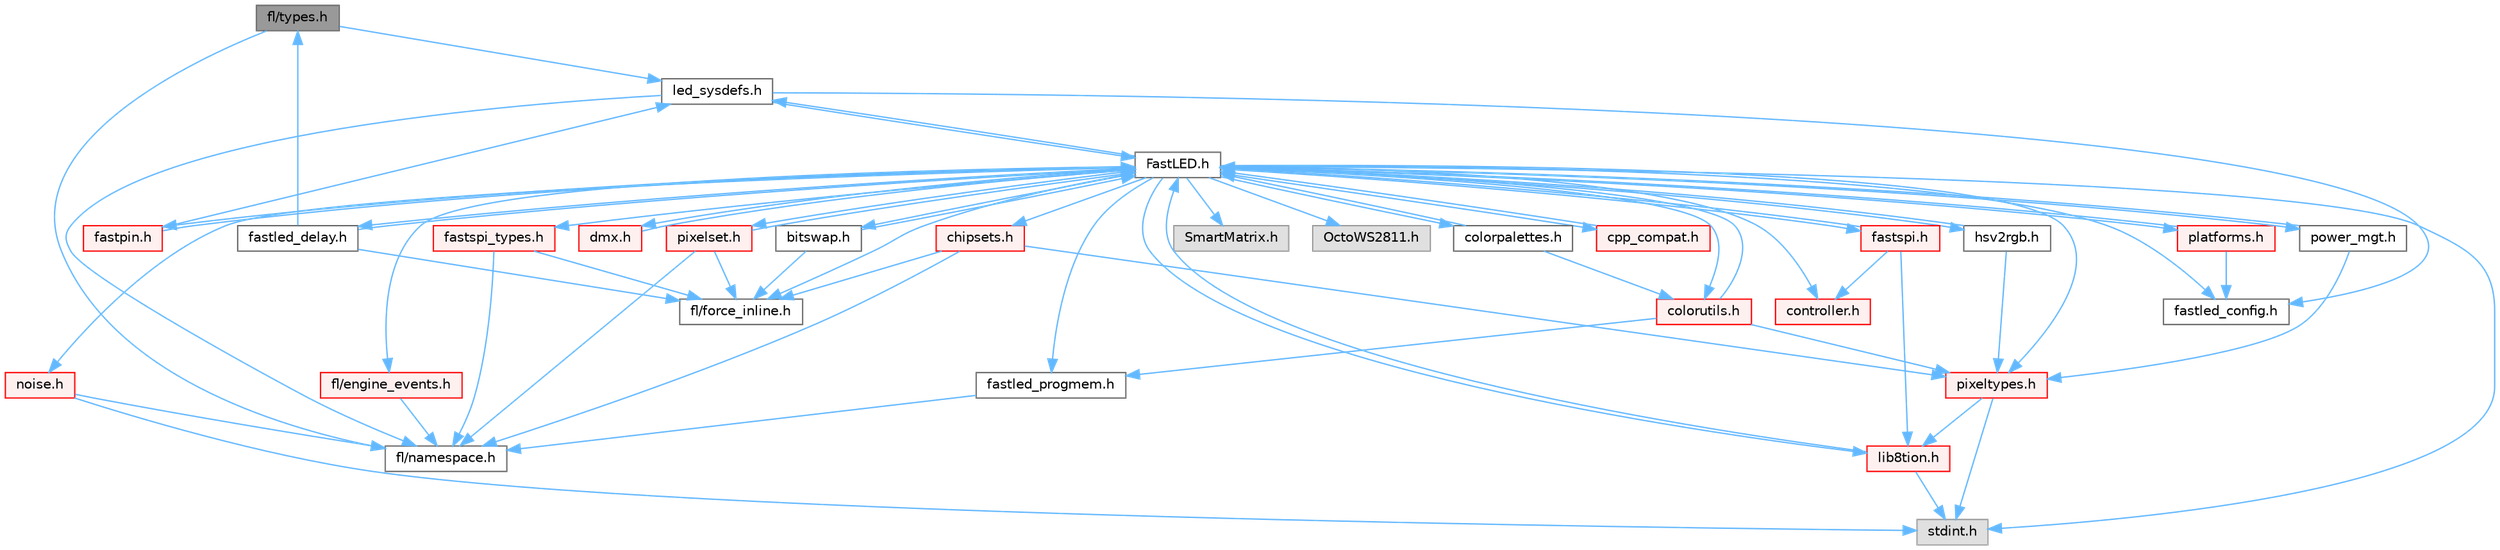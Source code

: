 digraph "fl/types.h"
{
 // INTERACTIVE_SVG=YES
 // LATEX_PDF_SIZE
  bgcolor="transparent";
  edge [fontname=Helvetica,fontsize=10,labelfontname=Helvetica,labelfontsize=10];
  node [fontname=Helvetica,fontsize=10,shape=box,height=0.2,width=0.4];
  Node1 [id="Node000001",label="fl/types.h",height=0.2,width=0.4,color="gray40", fillcolor="grey60", style="filled", fontcolor="black",tooltip=" "];
  Node1 -> Node2 [id="edge1_Node000001_Node000002",color="steelblue1",style="solid",tooltip=" "];
  Node2 [id="Node000002",label="led_sysdefs.h",height=0.2,width=0.4,color="grey40", fillcolor="white", style="filled",URL="$d9/d3e/led__sysdefs_8h.html",tooltip="Determines which platform system definitions to include."];
  Node2 -> Node3 [id="edge2_Node000002_Node000003",color="steelblue1",style="solid",tooltip=" "];
  Node3 [id="Node000003",label="FastLED.h",height=0.2,width=0.4,color="grey40", fillcolor="white", style="filled",URL="$db/d97/_fast_l_e_d_8h.html",tooltip="central include file for FastLED, defines the CFastLED class/object"];
  Node3 -> Node4 [id="edge3_Node000003_Node000004",color="steelblue1",style="solid",tooltip=" "];
  Node4 [id="Node000004",label="stdint.h",height=0.2,width=0.4,color="grey60", fillcolor="#E0E0E0", style="filled",tooltip=" "];
  Node3 -> Node5 [id="edge4_Node000003_Node000005",color="steelblue1",style="solid",tooltip=" "];
  Node5 [id="Node000005",label="SmartMatrix.h",height=0.2,width=0.4,color="grey60", fillcolor="#E0E0E0", style="filled",tooltip=" "];
  Node3 -> Node6 [id="edge5_Node000003_Node000006",color="steelblue1",style="solid",tooltip=" "];
  Node6 [id="Node000006",label="OctoWS2811.h",height=0.2,width=0.4,color="grey60", fillcolor="#E0E0E0", style="filled",tooltip=" "];
  Node3 -> Node7 [id="edge6_Node000003_Node000007",color="steelblue1",style="solid",tooltip=" "];
  Node7 [id="Node000007",label="fl/force_inline.h",height=0.2,width=0.4,color="grey40", fillcolor="white", style="filled",URL="$d8/d2d/fl_2force__inline_8h.html",tooltip=" "];
  Node3 -> Node8 [id="edge7_Node000003_Node000008",color="steelblue1",style="solid",tooltip=" "];
  Node8 [id="Node000008",label="cpp_compat.h",height=0.2,width=0.4,color="red", fillcolor="#FFF0F0", style="filled",URL="$d9/d13/cpp__compat_8h.html",tooltip="Compatibility functions based on C++ version."];
  Node8 -> Node3 [id="edge8_Node000008_Node000003",color="steelblue1",style="solid",tooltip=" "];
  Node3 -> Node10 [id="edge9_Node000003_Node000010",color="steelblue1",style="solid",tooltip=" "];
  Node10 [id="Node000010",label="fastled_config.h",height=0.2,width=0.4,color="grey40", fillcolor="white", style="filled",URL="$d5/d11/fastled__config_8h.html",tooltip="Contains definitions that can be used to configure FastLED at compile time."];
  Node3 -> Node2 [id="edge10_Node000003_Node000002",color="steelblue1",style="solid",tooltip=" "];
  Node3 -> Node11 [id="edge11_Node000003_Node000011",color="steelblue1",style="solid",tooltip=" "];
  Node11 [id="Node000011",label="fastled_delay.h",height=0.2,width=0.4,color="grey40", fillcolor="white", style="filled",URL="$d0/da8/fastled__delay_8h.html",tooltip="Utility functions and classes for managing delay cycles."];
  Node11 -> Node3 [id="edge12_Node000011_Node000003",color="steelblue1",style="solid",tooltip=" "];
  Node11 -> Node1 [id="edge13_Node000011_Node000001",color="steelblue1",style="solid",tooltip=" "];
  Node11 -> Node7 [id="edge14_Node000011_Node000007",color="steelblue1",style="solid",tooltip=" "];
  Node3 -> Node12 [id="edge15_Node000003_Node000012",color="steelblue1",style="solid",tooltip=" "];
  Node12 [id="Node000012",label="bitswap.h",height=0.2,width=0.4,color="grey40", fillcolor="white", style="filled",URL="$de/ded/bitswap_8h.html",tooltip="Functions for doing a rotation of bits/bytes used by parallel output."];
  Node12 -> Node3 [id="edge16_Node000012_Node000003",color="steelblue1",style="solid",tooltip=" "];
  Node12 -> Node7 [id="edge17_Node000012_Node000007",color="steelblue1",style="solid",tooltip=" "];
  Node3 -> Node13 [id="edge18_Node000003_Node000013",color="steelblue1",style="solid",tooltip=" "];
  Node13 [id="Node000013",label="controller.h",height=0.2,width=0.4,color="red", fillcolor="#FFF0F0", style="filled",URL="$d2/dd9/controller_8h.html",tooltip="deprecated: base definitions used by led controllers for writing out led data"];
  Node3 -> Node62 [id="edge19_Node000003_Node000062",color="steelblue1",style="solid",tooltip=" "];
  Node62 [id="Node000062",label="fastpin.h",height=0.2,width=0.4,color="red", fillcolor="#FFF0F0", style="filled",URL="$db/d65/fastpin_8h.html",tooltip="Class base definitions for defining fast pin access."];
  Node62 -> Node3 [id="edge20_Node000062_Node000003",color="steelblue1",style="solid",tooltip=" "];
  Node62 -> Node2 [id="edge21_Node000062_Node000002",color="steelblue1",style="solid",tooltip=" "];
  Node3 -> Node63 [id="edge22_Node000003_Node000063",color="steelblue1",style="solid",tooltip=" "];
  Node63 [id="Node000063",label="fastspi_types.h",height=0.2,width=0.4,color="red", fillcolor="#FFF0F0", style="filled",URL="$d2/ddb/fastspi__types_8h.html",tooltip="Data types and constants used by SPI interfaces."];
  Node63 -> Node7 [id="edge23_Node000063_Node000007",color="steelblue1",style="solid",tooltip=" "];
  Node63 -> Node19 [id="edge24_Node000063_Node000019",color="steelblue1",style="solid",tooltip=" "];
  Node19 [id="Node000019",label="fl/namespace.h",height=0.2,width=0.4,color="grey40", fillcolor="white", style="filled",URL="$df/d2a/namespace_8h.html",tooltip="Implements the FastLED namespace macros."];
  Node3 -> Node64 [id="edge25_Node000003_Node000064",color="steelblue1",style="solid",tooltip=" "];
  Node64 [id="Node000064",label="dmx.h",height=0.2,width=0.4,color="red", fillcolor="#FFF0F0", style="filled",URL="$d3/de1/dmx_8h.html",tooltip="Defines the DMX512-based LED controllers."];
  Node64 -> Node3 [id="edge26_Node000064_Node000003",color="steelblue1",style="solid",tooltip=" "];
  Node3 -> Node67 [id="edge27_Node000003_Node000067",color="steelblue1",style="solid",tooltip=" "];
  Node67 [id="Node000067",label="platforms.h",height=0.2,width=0.4,color="red", fillcolor="#FFF0F0", style="filled",URL="$da/dc9/platforms_8h.html",tooltip="Determines which platforms headers to include."];
  Node67 -> Node3 [id="edge28_Node000067_Node000003",color="steelblue1",style="solid",tooltip=" "];
  Node67 -> Node10 [id="edge29_Node000067_Node000010",color="steelblue1",style="solid",tooltip=" "];
  Node3 -> Node69 [id="edge30_Node000003_Node000069",color="steelblue1",style="solid",tooltip=" "];
  Node69 [id="Node000069",label="fastled_progmem.h",height=0.2,width=0.4,color="grey40", fillcolor="white", style="filled",URL="$df/dab/fastled__progmem_8h.html",tooltip="Wrapper definitions to allow seamless use of PROGMEM in environments that have it."];
  Node69 -> Node19 [id="edge31_Node000069_Node000019",color="steelblue1",style="solid",tooltip=" "];
  Node3 -> Node17 [id="edge32_Node000003_Node000017",color="steelblue1",style="solid",tooltip=" "];
  Node17 [id="Node000017",label="lib8tion.h",height=0.2,width=0.4,color="red", fillcolor="#FFF0F0", style="filled",URL="$df/da5/lib8tion_8h.html",tooltip="Fast, efficient 8-bit math functions specifically designed for high-performance LED programming."];
  Node17 -> Node3 [id="edge33_Node000017_Node000003",color="steelblue1",style="solid",tooltip=" "];
  Node17 -> Node4 [id="edge34_Node000017_Node000004",color="steelblue1",style="solid",tooltip=" "];
  Node3 -> Node16 [id="edge35_Node000003_Node000016",color="steelblue1",style="solid",tooltip=" "];
  Node16 [id="Node000016",label="pixeltypes.h",height=0.2,width=0.4,color="red", fillcolor="#FFF0F0", style="filled",URL="$d2/dba/pixeltypes_8h.html",tooltip="Includes defintions for RGB and HSV pixels."];
  Node16 -> Node4 [id="edge36_Node000016_Node000004",color="steelblue1",style="solid",tooltip=" "];
  Node16 -> Node17 [id="edge37_Node000016_Node000017",color="steelblue1",style="solid",tooltip=" "];
  Node3 -> Node70 [id="edge38_Node000003_Node000070",color="steelblue1",style="solid",tooltip=" "];
  Node70 [id="Node000070",label="hsv2rgb.h",height=0.2,width=0.4,color="grey40", fillcolor="white", style="filled",URL="$de/d9a/hsv2rgb_8h.html",tooltip="Functions to convert from the HSV colorspace to the RGB colorspace."];
  Node70 -> Node3 [id="edge39_Node000070_Node000003",color="steelblue1",style="solid",tooltip=" "];
  Node70 -> Node16 [id="edge40_Node000070_Node000016",color="steelblue1",style="solid",tooltip=" "];
  Node3 -> Node71 [id="edge41_Node000003_Node000071",color="steelblue1",style="solid",tooltip=" "];
  Node71 [id="Node000071",label="colorutils.h",height=0.2,width=0.4,color="red", fillcolor="#FFF0F0", style="filled",URL="$d1/dfb/colorutils_8h.html",tooltip="Utility functions for color fill, palettes, blending, and more."];
  Node71 -> Node3 [id="edge42_Node000071_Node000003",color="steelblue1",style="solid",tooltip=" "];
  Node71 -> Node16 [id="edge43_Node000071_Node000016",color="steelblue1",style="solid",tooltip=" "];
  Node71 -> Node69 [id="edge44_Node000071_Node000069",color="steelblue1",style="solid",tooltip=" "];
  Node3 -> Node73 [id="edge45_Node000003_Node000073",color="steelblue1",style="solid",tooltip=" "];
  Node73 [id="Node000073",label="pixelset.h",height=0.2,width=0.4,color="red", fillcolor="#FFF0F0", style="filled",URL="$d4/d46/pixelset_8h.html",tooltip="Declares classes for managing logical groups of LEDs."];
  Node73 -> Node3 [id="edge46_Node000073_Node000003",color="steelblue1",style="solid",tooltip=" "];
  Node73 -> Node7 [id="edge47_Node000073_Node000007",color="steelblue1",style="solid",tooltip=" "];
  Node73 -> Node19 [id="edge48_Node000073_Node000019",color="steelblue1",style="solid",tooltip=" "];
  Node3 -> Node75 [id="edge49_Node000003_Node000075",color="steelblue1",style="solid",tooltip=" "];
  Node75 [id="Node000075",label="colorpalettes.h",height=0.2,width=0.4,color="grey40", fillcolor="white", style="filled",URL="$dc/dcc/colorpalettes_8h.html",tooltip="Declarations for the predefined color palettes supplied by FastLED."];
  Node75 -> Node3 [id="edge50_Node000075_Node000003",color="steelblue1",style="solid",tooltip=" "];
  Node75 -> Node71 [id="edge51_Node000075_Node000071",color="steelblue1",style="solid",tooltip=" "];
  Node3 -> Node76 [id="edge52_Node000003_Node000076",color="steelblue1",style="solid",tooltip=" "];
  Node76 [id="Node000076",label="noise.h",height=0.2,width=0.4,color="red", fillcolor="#FFF0F0", style="filled",URL="$d1/d31/noise_8h.html",tooltip="Functions to generate and fill arrays with noise."];
  Node76 -> Node4 [id="edge53_Node000076_Node000004",color="steelblue1",style="solid",tooltip=" "];
  Node76 -> Node19 [id="edge54_Node000076_Node000019",color="steelblue1",style="solid",tooltip=" "];
  Node3 -> Node77 [id="edge55_Node000003_Node000077",color="steelblue1",style="solid",tooltip=" "];
  Node77 [id="Node000077",label="power_mgt.h",height=0.2,width=0.4,color="grey40", fillcolor="white", style="filled",URL="$dc/d5b/power__mgt_8h.html",tooltip="Functions to limit the power used by FastLED."];
  Node77 -> Node3 [id="edge56_Node000077_Node000003",color="steelblue1",style="solid",tooltip=" "];
  Node77 -> Node16 [id="edge57_Node000077_Node000016",color="steelblue1",style="solid",tooltip=" "];
  Node3 -> Node78 [id="edge58_Node000003_Node000078",color="steelblue1",style="solid",tooltip=" "];
  Node78 [id="Node000078",label="fastspi.h",height=0.2,width=0.4,color="red", fillcolor="#FFF0F0", style="filled",URL="$d6/ddc/fastspi_8h.html",tooltip="Serial peripheral interface (SPI) definitions per platform."];
  Node78 -> Node3 [id="edge59_Node000078_Node000003",color="steelblue1",style="solid",tooltip=" "];
  Node78 -> Node13 [id="edge60_Node000078_Node000013",color="steelblue1",style="solid",tooltip=" "];
  Node78 -> Node17 [id="edge61_Node000078_Node000017",color="steelblue1",style="solid",tooltip=" "];
  Node3 -> Node80 [id="edge62_Node000003_Node000080",color="steelblue1",style="solid",tooltip=" "];
  Node80 [id="Node000080",label="chipsets.h",height=0.2,width=0.4,color="red", fillcolor="#FFF0F0", style="filled",URL="$db/d66/chipsets_8h.html",tooltip="Contains the bulk of the definitions for the various LED chipsets supported."];
  Node80 -> Node16 [id="edge63_Node000080_Node000016",color="steelblue1",style="solid",tooltip=" "];
  Node80 -> Node7 [id="edge64_Node000080_Node000007",color="steelblue1",style="solid",tooltip=" "];
  Node80 -> Node19 [id="edge65_Node000080_Node000019",color="steelblue1",style="solid",tooltip=" "];
  Node3 -> Node48 [id="edge66_Node000003_Node000048",color="steelblue1",style="solid",tooltip=" "];
  Node48 [id="Node000048",label="fl/engine_events.h",height=0.2,width=0.4,color="red", fillcolor="#FFF0F0", style="filled",URL="$dc/dd9/fl_2engine__events_8h.html",tooltip=" "];
  Node48 -> Node19 [id="edge67_Node000048_Node000019",color="steelblue1",style="solid",tooltip=" "];
  Node2 -> Node10 [id="edge68_Node000002_Node000010",color="steelblue1",style="solid",tooltip=" "];
  Node2 -> Node19 [id="edge69_Node000002_Node000019",color="steelblue1",style="solid",tooltip=" "];
  Node1 -> Node19 [id="edge70_Node000001_Node000019",color="steelblue1",style="solid",tooltip=" "];
}
